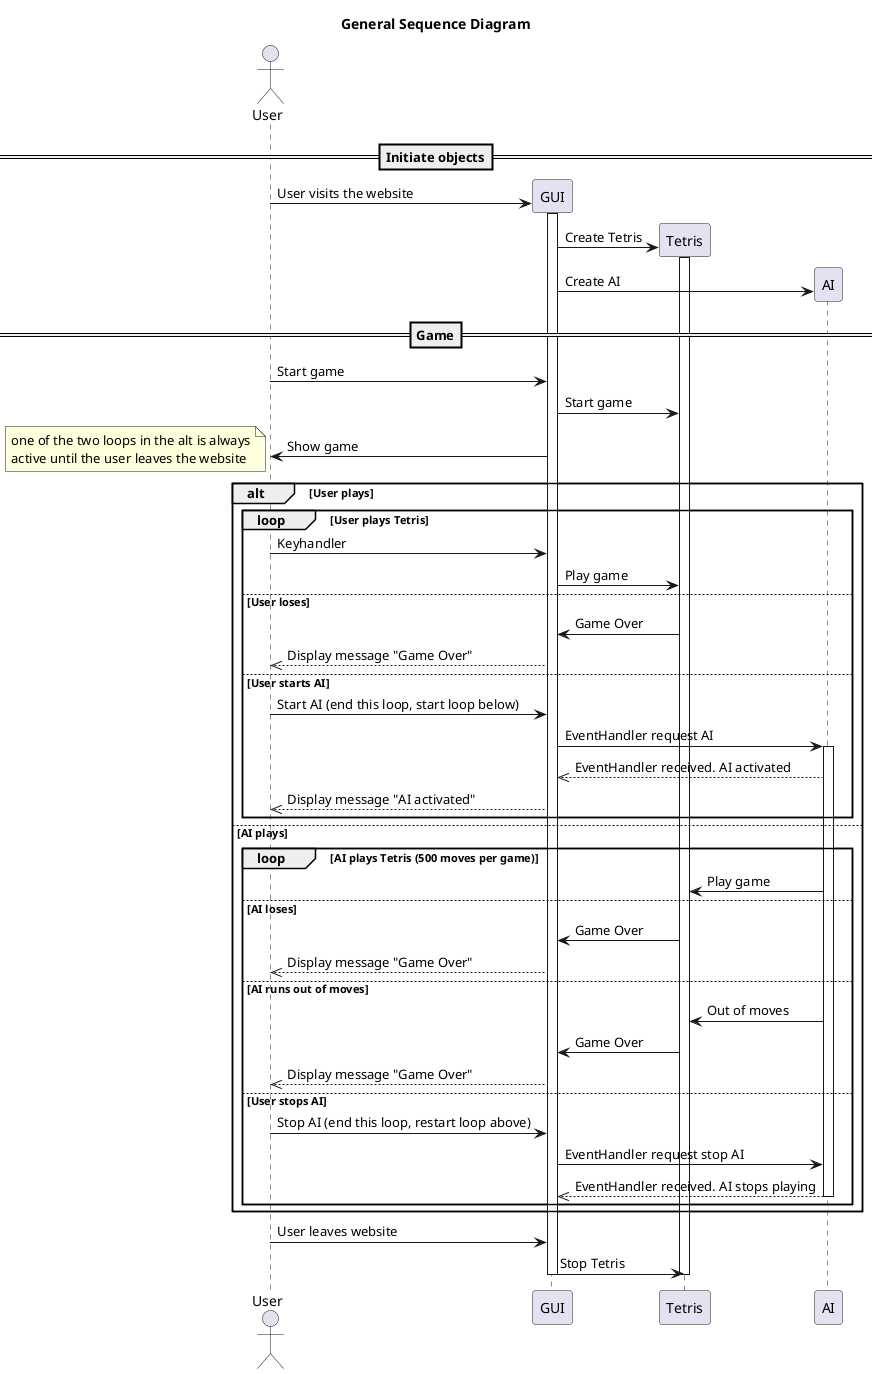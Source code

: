 @startuml Teturisu

title ==General Sequence Diagram==

actor User

==Initiate objects==
create GUI
User -> GUI: User visits the website
activate GUI
create Tetris
GUI -> Tetris: Create Tetris
activate Tetris
create AI
GUI -> AI: Create AI


==Game==
User -> GUI: Start game
GUI -> Tetris: Start game
GUI -> User: Show game

note left
one of the two loops in the alt is always
active until the user leaves the website
end note

alt User plays
    loop User plays Tetris
        User -> GUI: Keyhandler
        GUI-> Tetris: Play game
        else User loses
            Tetris -> GUI: Game Over
            GUI -->> User: Display message "Game Over"
        else User starts AI
            User -> GUI: Start AI (end this loop, start loop below)
            GUI -> AI: EventHandler request AI
            Activate AI
            AI -->> GUI: EventHandler received. AI activated
            GUI -->> User: Display message "AI activated"
    end

else AI plays
    loop AI plays Tetris (500 moves per game)
        AI -> Tetris: Play game
        else AI loses
            Tetris -> GUI: Game Over
            GUI -->> User: Display message "Game Over"
        else AI runs out of moves
            AI -> Tetris: Out of moves
            Tetris -> GUI: Game Over
            GUI -->> User: Display message "Game Over"
        else User stops AI
            User -> GUI: Stop AI (end this loop, restart loop above)
            GUI -> AI: EventHandler request stop AI
            AI -->> GUI: EventHandler received. AI stops playing
            deactivate AI
    end
end


GUI <- User: User leaves website

GUI -> Tetris: Stop Tetris
deactivate Tetris
deactivate GUI
@enduml